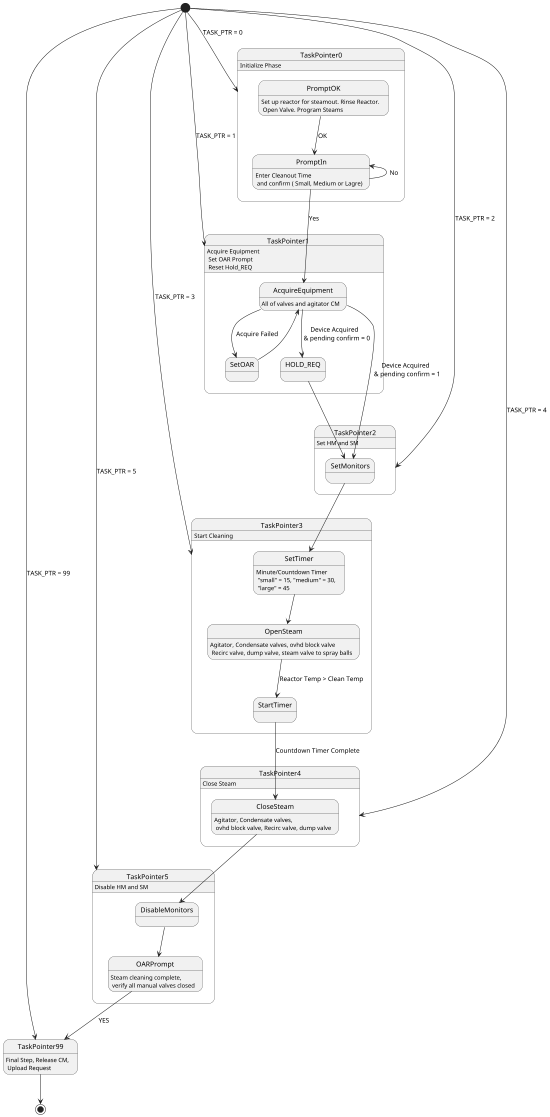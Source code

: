 @startuml
scale 550 width

[*] --> TaskPointer0: TASK_PTR = 0
[*] --> TaskPointer1: TASK_PTR = 1
[*] --> TaskPointer2: TASK_PTR = 2
[*] --> TaskPointer3: TASK_PTR = 3
[*] --> TaskPointer4: TASK_PTR = 4
[*] --> TaskPointer5: TASK_PTR = 5
[*] --> TaskPointer99: TASK_PTR = 99


TaskPointer0: Initialize Phase
state TaskPointer0{

PromptOK: Set up reactor for steamout. Rinse Reactor. \n Open Valve. Program Steams


PromptOK --> PromptIn: OK
PromptIn: Enter Cleanout Time \n and confirm ( Small, Medium or Lagre)
PromptIn -up-> PromptIn: No


}


TaskPointer1:  Acquire Equipment \n Set OAR Prompt \n Reset Hold_REQ

state TaskPointer1 {

PromptIn --> AcquireEquipment: Yes
AcquireEquipment --> SetOAR: Acquire Failed
AcquireEquipment: All of valves and agitator CM
SetOAR --> AcquireEquipment
AcquireEquipment --> HOLD_REQ: Device Acquired  \n & pending confirm = 0


}



TaskPointer2: Set HM and SM

state TaskPointer2 {

AcquireEquipment --> SetMonitors: Device Acquired \n & pending confirm = 1
HOLD_REQ --> SetMonitors

}


TaskPointer3: Start Cleaning

state TaskPointer3 {

SetMonitors --> SetTimer
SetTimer: Minute/Countdown Timer \n "small" = 15, "medium" = 30, \n "large" = 45

SetTimer --> OpenSteam
OpenSteam: Agitator, Condensate valves, ovhd block valve \n Recirc valve, dump valve, steam valve to spray balls

OpenSteam --> StartTimer: Reactor Temp > Clean Temp

}


TaskPointer4: Close Steam
state TaskPointer4{
StartTimer --> CloseSteam: Countdown Timer Complete
CloseSteam: Agitator, Condensate valves, \n ovhd block valve, Recirc valve, dump valve

}


TaskPointer5: Disable HM and SM

state TaskPointer5 {
CloseSteam --> DisableMonitors

DisableMonitors --> OARPrompt

OARPrompt --> TaskPointer99: YES
OARPrompt: Steam cleaning complete, \n verify all manual valves closed

}

TaskPointer99: Final Step, Release CM, \n Upload Request

TaskPointer99 --> [*]
@enduml